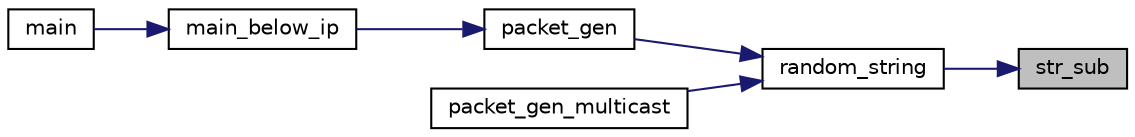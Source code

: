digraph "str_sub"
{
 // LATEX_PDF_SIZE
  edge [fontname="Helvetica",fontsize="10",labelfontname="Helvetica",labelfontsize="10"];
  node [fontname="Helvetica",fontsize="10",shape=record];
  rankdir="RL";
  Node1 [label="str_sub",height=0.2,width=0.4,color="black", fillcolor="grey75", style="filled", fontcolor="black",tooltip="substract string"];
  Node1 -> Node2 [dir="back",color="midnightblue",fontsize="10",style="solid",fontname="Helvetica"];
  Node2 [label="random_string",height=0.2,width=0.4,color="black", fillcolor="white", style="filled",URL="$otg__tx_8h.html#a9b46622c7182cc80f39d096e95c9e45e",tooltip="return a random string[size]"];
  Node2 -> Node3 [dir="back",color="midnightblue",fontsize="10",style="solid",fontname="Helvetica"];
  Node3 [label="packet_gen",height=0.2,width=0.4,color="black", fillcolor="white", style="filled",URL="$otg__tx_8h.html#ac4e1d80b7e04e62c023882723bccec5d",tooltip=" "];
  Node3 -> Node4 [dir="back",color="midnightblue",fontsize="10",style="solid",fontname="Helvetica"];
  Node4 [label="main_below_ip",height=0.2,width=0.4,color="black", fillcolor="white", style="filled",URL="$UTIL_2OTG_2main_8c.html#a23bf5b2f255af32ebb99fa4c201c0e6e",tooltip=" "];
  Node4 -> Node5 [dir="back",color="midnightblue",fontsize="10",style="solid",fontname="Helvetica"];
  Node5 [label="main",height=0.2,width=0.4,color="black", fillcolor="white", style="filled",URL="$UTIL_2OTG_2main_8c.html#a3c04138a5bfe5d72780bb7e82a18e627",tooltip=" "];
  Node2 -> Node6 [dir="back",color="midnightblue",fontsize="10",style="solid",fontname="Helvetica"];
  Node6 [label="packet_gen_multicast",height=0.2,width=0.4,color="black", fillcolor="white", style="filled",URL="$otg__tx_8h.html#a2f410e522e20dc75b6dcb0d9adeee709",tooltip="return int= 1 if the packet is generated: OTG header + header + payload, else 0"];
}
